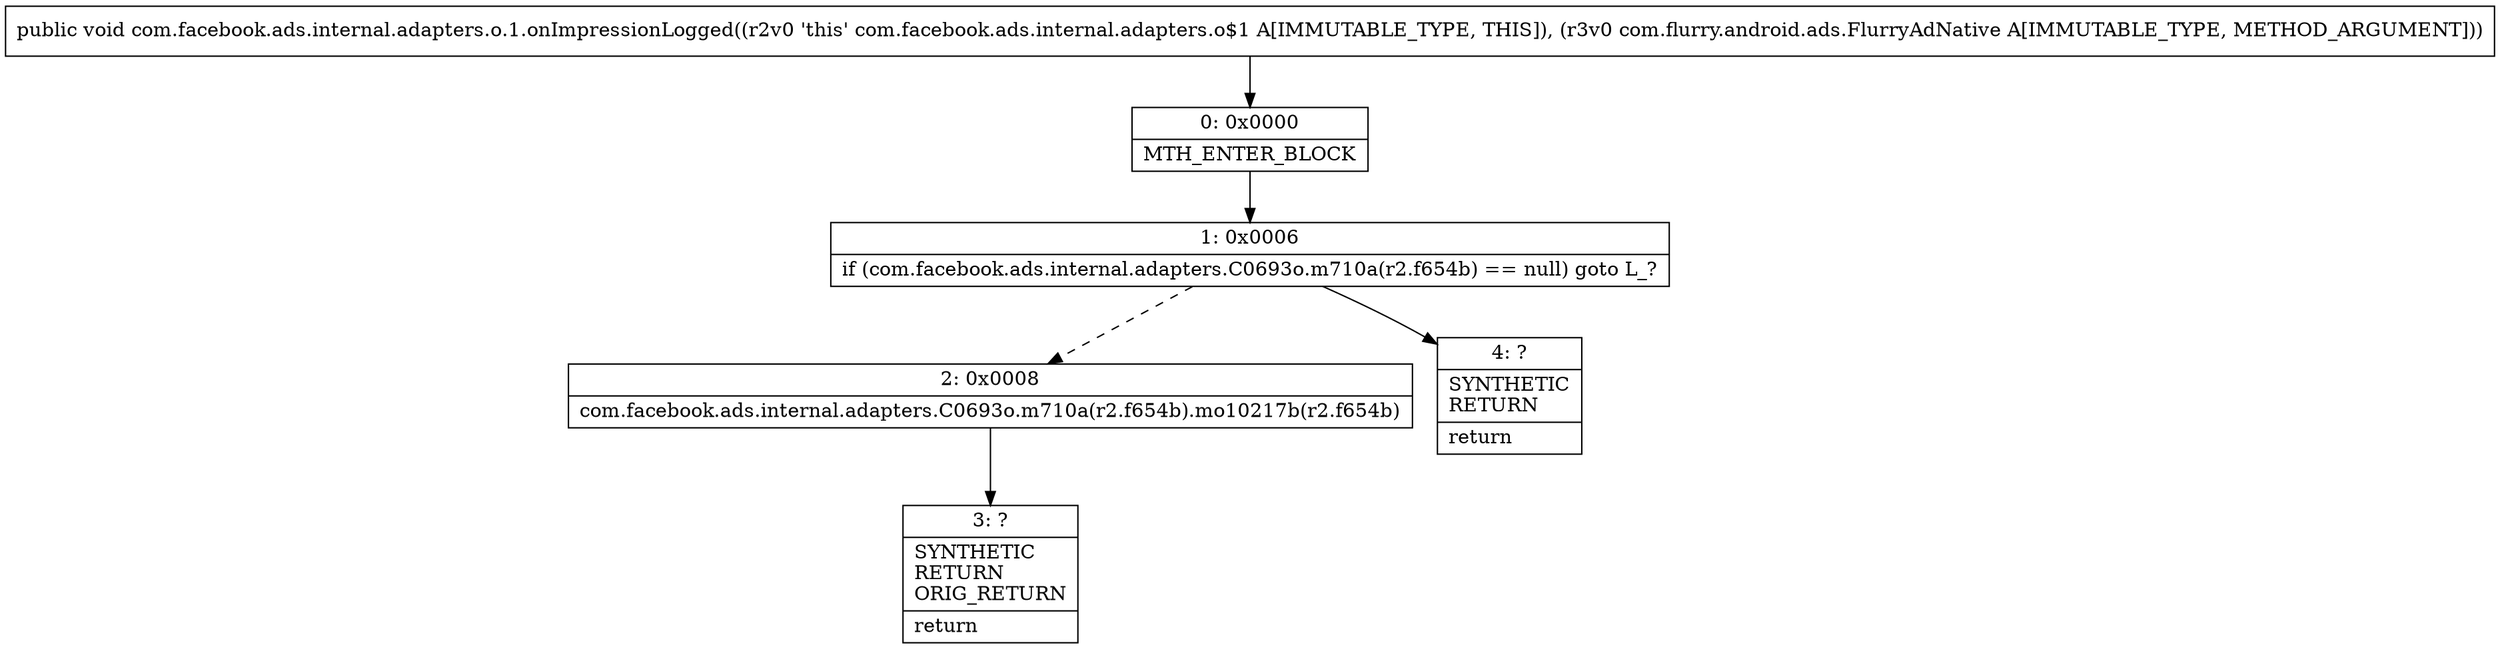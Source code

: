 digraph "CFG forcom.facebook.ads.internal.adapters.o.1.onImpressionLogged(Lcom\/flurry\/android\/ads\/FlurryAdNative;)V" {
Node_0 [shape=record,label="{0\:\ 0x0000|MTH_ENTER_BLOCK\l}"];
Node_1 [shape=record,label="{1\:\ 0x0006|if (com.facebook.ads.internal.adapters.C0693o.m710a(r2.f654b) == null) goto L_?\l}"];
Node_2 [shape=record,label="{2\:\ 0x0008|com.facebook.ads.internal.adapters.C0693o.m710a(r2.f654b).mo10217b(r2.f654b)\l}"];
Node_3 [shape=record,label="{3\:\ ?|SYNTHETIC\lRETURN\lORIG_RETURN\l|return\l}"];
Node_4 [shape=record,label="{4\:\ ?|SYNTHETIC\lRETURN\l|return\l}"];
MethodNode[shape=record,label="{public void com.facebook.ads.internal.adapters.o.1.onImpressionLogged((r2v0 'this' com.facebook.ads.internal.adapters.o$1 A[IMMUTABLE_TYPE, THIS]), (r3v0 com.flurry.android.ads.FlurryAdNative A[IMMUTABLE_TYPE, METHOD_ARGUMENT])) }"];
MethodNode -> Node_0;
Node_0 -> Node_1;
Node_1 -> Node_2[style=dashed];
Node_1 -> Node_4;
Node_2 -> Node_3;
}

